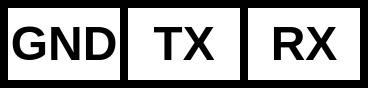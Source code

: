 <mxfile version="21.6.8" type="device">
  <diagram name="第 1 页" id="jAoNTgJ8F_iNHZG30yjV">
    <mxGraphModel dx="559" dy="1203" grid="1" gridSize="10" guides="1" tooltips="1" connect="1" arrows="1" fold="1" page="1" pageScale="1" pageWidth="827" pageHeight="1169" math="0" shadow="0">
      <root>
        <mxCell id="0" />
        <mxCell id="1" parent="0" />
        <mxCell id="SlGXIowDoF15jx369UOx-1" value="" style="shape=table;startSize=0;container=1;collapsible=0;childLayout=tableLayout;fontSize=24;fillColor=none;strokeWidth=4;fontStyle=1" parent="1" vertex="1">
          <mxGeometry x="480" y="550" width="180" height="40" as="geometry" />
        </mxCell>
        <mxCell id="SlGXIowDoF15jx369UOx-2" value="" style="shape=tableRow;horizontal=0;startSize=0;swimlaneHead=0;swimlaneBody=0;strokeColor=inherit;top=0;left=0;bottom=0;right=0;collapsible=0;dropTarget=0;fillColor=none;points=[[0,0.5],[1,0.5]];portConstraint=eastwest;fontSize=24;strokeWidth=4;fontStyle=1" parent="SlGXIowDoF15jx369UOx-1" vertex="1">
          <mxGeometry width="180" height="40" as="geometry" />
        </mxCell>
        <mxCell id="SlGXIowDoF15jx369UOx-3" value="GND" style="shape=partialRectangle;html=1;whiteSpace=wrap;connectable=0;strokeColor=inherit;overflow=hidden;fillColor=none;top=0;left=0;bottom=0;right=0;pointerEvents=1;fontSize=24;strokeWidth=4;fontStyle=1" parent="SlGXIowDoF15jx369UOx-2" vertex="1">
          <mxGeometry width="60" height="40" as="geometry">
            <mxRectangle width="60" height="40" as="alternateBounds" />
          </mxGeometry>
        </mxCell>
        <mxCell id="SlGXIowDoF15jx369UOx-4" value="TX" style="shape=partialRectangle;html=1;whiteSpace=wrap;connectable=0;strokeColor=inherit;overflow=hidden;fillColor=none;top=0;left=0;bottom=0;right=0;pointerEvents=1;fontSize=24;strokeWidth=4;fontStyle=1" parent="SlGXIowDoF15jx369UOx-2" vertex="1">
          <mxGeometry x="60" width="60" height="40" as="geometry">
            <mxRectangle width="60" height="40" as="alternateBounds" />
          </mxGeometry>
        </mxCell>
        <mxCell id="SlGXIowDoF15jx369UOx-5" value="RX" style="shape=partialRectangle;html=1;whiteSpace=wrap;connectable=0;strokeColor=inherit;overflow=hidden;fillColor=none;top=0;left=0;bottom=0;right=0;pointerEvents=1;fontSize=24;strokeWidth=4;fontStyle=1" parent="SlGXIowDoF15jx369UOx-2" vertex="1">
          <mxGeometry x="120" width="60" height="40" as="geometry">
            <mxRectangle width="60" height="40" as="alternateBounds" />
          </mxGeometry>
        </mxCell>
      </root>
    </mxGraphModel>
  </diagram>
</mxfile>
